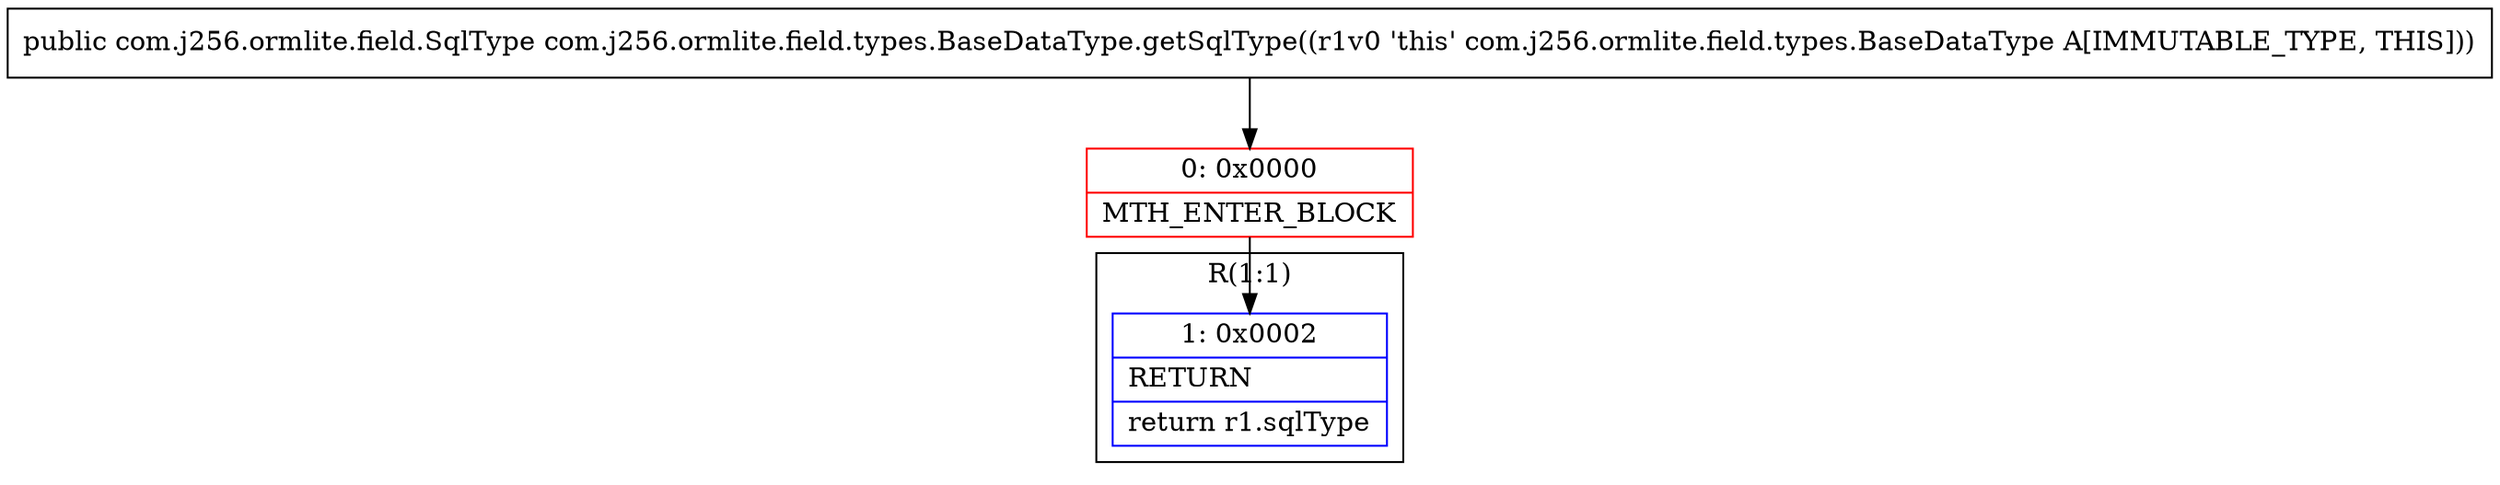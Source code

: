 digraph "CFG forcom.j256.ormlite.field.types.BaseDataType.getSqlType()Lcom\/j256\/ormlite\/field\/SqlType;" {
subgraph cluster_Region_1665053544 {
label = "R(1:1)";
node [shape=record,color=blue];
Node_1 [shape=record,label="{1\:\ 0x0002|RETURN\l|return r1.sqlType\l}"];
}
Node_0 [shape=record,color=red,label="{0\:\ 0x0000|MTH_ENTER_BLOCK\l}"];
MethodNode[shape=record,label="{public com.j256.ormlite.field.SqlType com.j256.ormlite.field.types.BaseDataType.getSqlType((r1v0 'this' com.j256.ormlite.field.types.BaseDataType A[IMMUTABLE_TYPE, THIS])) }"];
MethodNode -> Node_0;
Node_0 -> Node_1;
}

